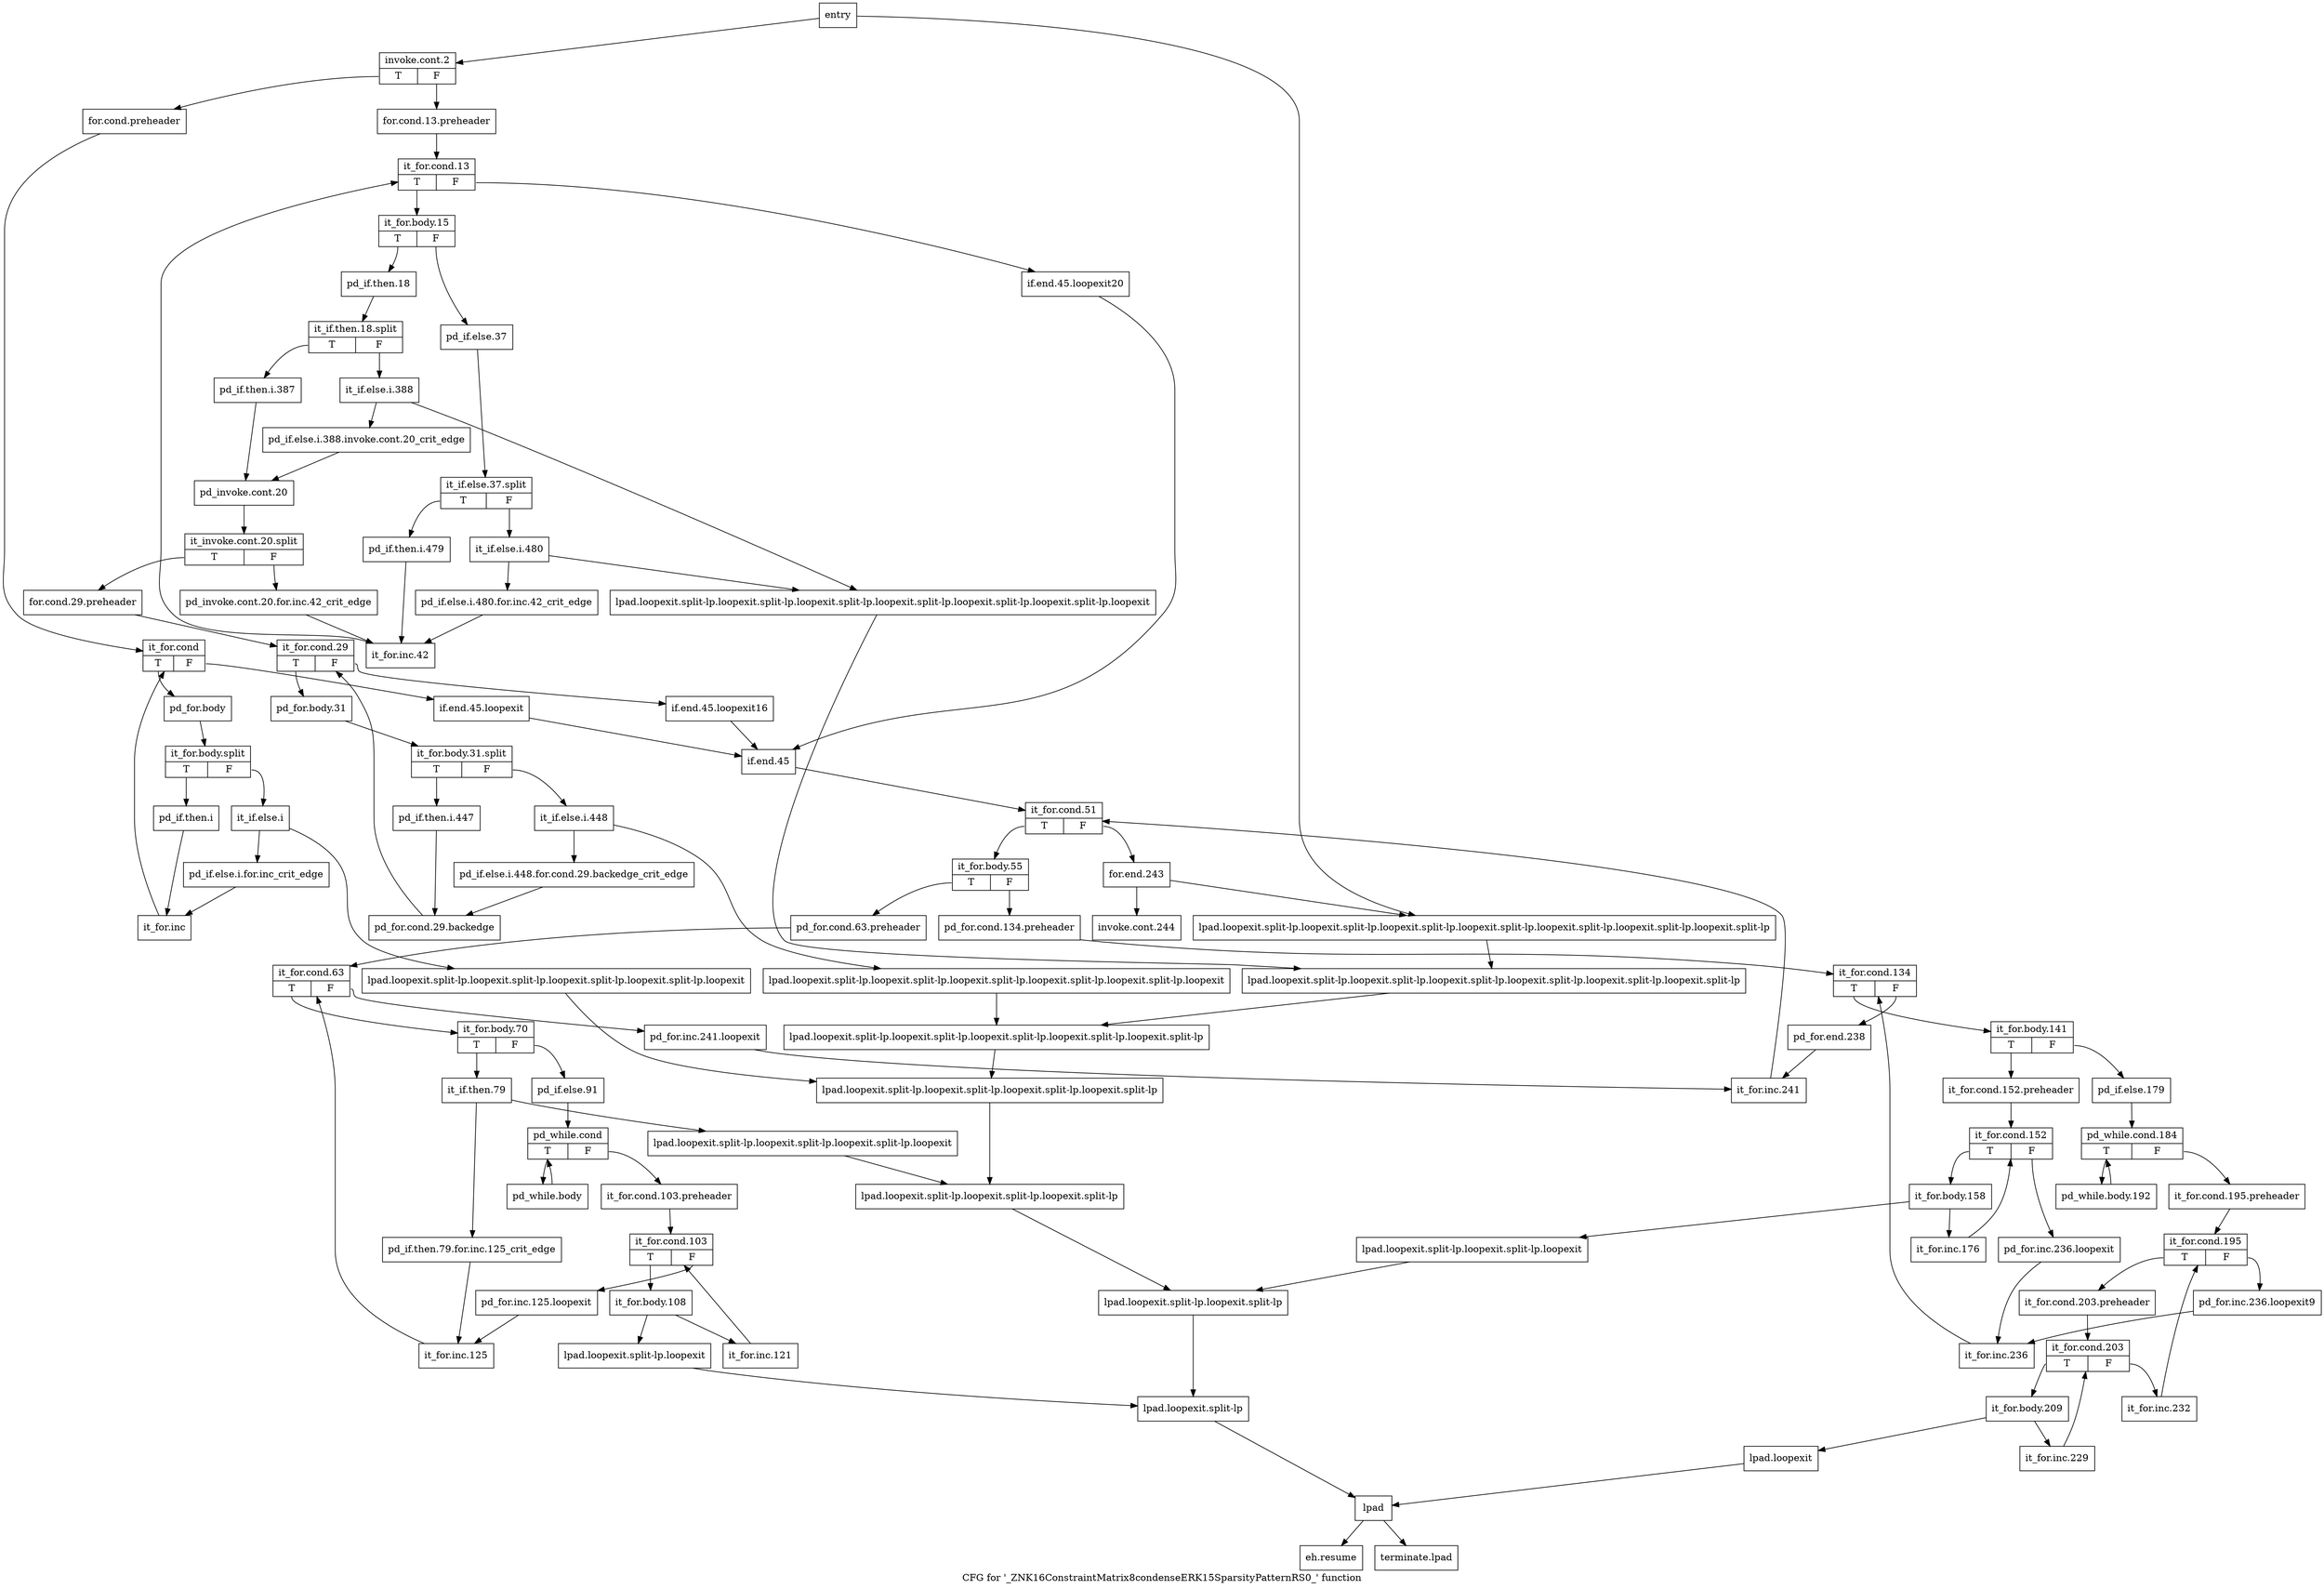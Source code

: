 digraph "CFG for '_ZNK16ConstraintMatrix8condenseERK15SparsityPatternRS0_' function" {
	label="CFG for '_ZNK16ConstraintMatrix8condenseERK15SparsityPatternRS0_' function";

	Node0x403bc10 [shape=record,label="{entry}"];
	Node0x403bc10 -> Node0x403bc60;
	Node0x403bc10 -> Node0x403c160;
	Node0x403bc60 [shape=record,label="{invoke.cont.2|{<s0>T|<s1>F}}"];
	Node0x403bc60:s0 -> Node0x403bd00;
	Node0x403bc60:s1 -> Node0x403bcb0;
	Node0x403bcb0 [shape=record,label="{for.cond.13.preheader}"];
	Node0x403bcb0 -> Node0x403c3e0;
	Node0x403bd00 [shape=record,label="{for.cond.preheader}"];
	Node0x403bd00 -> Node0x403bd50;
	Node0x403bd50 [shape=record,label="{it_for.cond|{<s0>T|<s1>F}}"];
	Node0x403bd50:s0 -> Node0x403bda0;
	Node0x403bd50:s1 -> Node0x403ca20;
	Node0x403bda0 [shape=record,label="{pd_for.body}"];
	Node0x403bda0 -> Node0x9f3b980;
	Node0x9f3b980 [shape=record,label="{it_for.body.split|{<s0>T|<s1>F}}"];
	Node0x9f3b980:s0 -> Node0x403bdf0;
	Node0x9f3b980:s1 -> Node0x403be40;
	Node0x403bdf0 [shape=record,label="{pd_if.then.i}"];
	Node0x403bdf0 -> Node0x403bee0;
	Node0x403be40 [shape=record,label="{it_if.else.i}"];
	Node0x403be40 -> Node0x403be90;
	Node0x403be40 -> Node0x403c070;
	Node0x403be90 [shape=record,label="{pd_if.else.i.for.inc_crit_edge}"];
	Node0x403be90 -> Node0x403bee0;
	Node0x403bee0 [shape=record,label="{it_for.inc}"];
	Node0x403bee0 -> Node0x403bd50;
	Node0x403bf30 [shape=record,label="{lpad.loopexit}"];
	Node0x403bf30 -> Node0x403c390;
	Node0x403bf80 [shape=record,label="{lpad.loopexit.split-lp.loopexit}"];
	Node0x403bf80 -> Node0x403c340;
	Node0x403bfd0 [shape=record,label="{lpad.loopexit.split-lp.loopexit.split-lp.loopexit}"];
	Node0x403bfd0 -> Node0x403c2f0;
	Node0x403c020 [shape=record,label="{lpad.loopexit.split-lp.loopexit.split-lp.loopexit.split-lp.loopexit}"];
	Node0x403c020 -> Node0x403c2a0;
	Node0x403c070 [shape=record,label="{lpad.loopexit.split-lp.loopexit.split-lp.loopexit.split-lp.loopexit.split-lp.loopexit}"];
	Node0x403c070 -> Node0x403c250;
	Node0x403c0c0 [shape=record,label="{lpad.loopexit.split-lp.loopexit.split-lp.loopexit.split-lp.loopexit.split-lp.loopexit.split-lp.loopexit}"];
	Node0x403c0c0 -> Node0x403c200;
	Node0x403c110 [shape=record,label="{lpad.loopexit.split-lp.loopexit.split-lp.loopexit.split-lp.loopexit.split-lp.loopexit.split-lp.loopexit.split-lp.loopexit}"];
	Node0x403c110 -> Node0x403c1b0;
	Node0x403c160 [shape=record,label="{lpad.loopexit.split-lp.loopexit.split-lp.loopexit.split-lp.loopexit.split-lp.loopexit.split-lp.loopexit.split-lp.loopexit.split-lp}"];
	Node0x403c160 -> Node0x403c1b0;
	Node0x403c1b0 [shape=record,label="{lpad.loopexit.split-lp.loopexit.split-lp.loopexit.split-lp.loopexit.split-lp.loopexit.split-lp.loopexit.split-lp}"];
	Node0x403c1b0 -> Node0x403c200;
	Node0x403c200 [shape=record,label="{lpad.loopexit.split-lp.loopexit.split-lp.loopexit.split-lp.loopexit.split-lp.loopexit.split-lp}"];
	Node0x403c200 -> Node0x403c250;
	Node0x403c250 [shape=record,label="{lpad.loopexit.split-lp.loopexit.split-lp.loopexit.split-lp.loopexit.split-lp}"];
	Node0x403c250 -> Node0x403c2a0;
	Node0x403c2a0 [shape=record,label="{lpad.loopexit.split-lp.loopexit.split-lp.loopexit.split-lp}"];
	Node0x403c2a0 -> Node0x403c2f0;
	Node0x403c2f0 [shape=record,label="{lpad.loopexit.split-lp.loopexit.split-lp}"];
	Node0x403c2f0 -> Node0x403c340;
	Node0x403c340 [shape=record,label="{lpad.loopexit.split-lp}"];
	Node0x403c340 -> Node0x403c390;
	Node0x403c390 [shape=record,label="{lpad}"];
	Node0x403c390 -> Node0x403d830;
	Node0x403c390 -> Node0x403d880;
	Node0x403c3e0 [shape=record,label="{it_for.cond.13|{<s0>T|<s1>F}}"];
	Node0x403c3e0:s0 -> Node0x403c430;
	Node0x403c3e0:s1 -> Node0x403cac0;
	Node0x403c430 [shape=record,label="{it_for.body.15|{<s0>T|<s1>F}}"];
	Node0x403c430:s0 -> Node0x403c480;
	Node0x403c430:s1 -> Node0x403c890;
	Node0x403c480 [shape=record,label="{pd_if.then.18}"];
	Node0x403c480 -> Node0x9dd7720;
	Node0x9dd7720 [shape=record,label="{it_if.then.18.split|{<s0>T|<s1>F}}"];
	Node0x9dd7720:s0 -> Node0x403c4d0;
	Node0x9dd7720:s1 -> Node0x403c520;
	Node0x403c4d0 [shape=record,label="{pd_if.then.i.387}"];
	Node0x403c4d0 -> Node0x403c5c0;
	Node0x403c520 [shape=record,label="{it_if.else.i.388}"];
	Node0x403c520 -> Node0x403c570;
	Node0x403c520 -> Node0x403c110;
	Node0x403c570 [shape=record,label="{pd_if.else.i.388.invoke.cont.20_crit_edge}"];
	Node0x403c570 -> Node0x403c5c0;
	Node0x403c5c0 [shape=record,label="{pd_invoke.cont.20}"];
	Node0x403c5c0 -> Node0x9f3aab0;
	Node0x9f3aab0 [shape=record,label="{it_invoke.cont.20.split|{<s0>T|<s1>F}}"];
	Node0x9f3aab0:s0 -> Node0x403c660;
	Node0x9f3aab0:s1 -> Node0x403c610;
	Node0x403c610 [shape=record,label="{pd_invoke.cont.20.for.inc.42_crit_edge}"];
	Node0x403c610 -> Node0x403c9d0;
	Node0x403c660 [shape=record,label="{for.cond.29.preheader}"];
	Node0x403c660 -> Node0x403c6b0;
	Node0x403c6b0 [shape=record,label="{it_for.cond.29|{<s0>T|<s1>F}}"];
	Node0x403c6b0:s0 -> Node0x403c700;
	Node0x403c6b0:s1 -> Node0x403ca70;
	Node0x403c700 [shape=record,label="{pd_for.body.31}"];
	Node0x403c700 -> Node0x9f3a6b0;
	Node0x9f3a6b0 [shape=record,label="{it_for.body.31.split|{<s0>T|<s1>F}}"];
	Node0x9f3a6b0:s0 -> Node0x403c750;
	Node0x9f3a6b0:s1 -> Node0x403c7a0;
	Node0x403c750 [shape=record,label="{pd_if.then.i.447}"];
	Node0x403c750 -> Node0x403c840;
	Node0x403c7a0 [shape=record,label="{it_if.else.i.448}"];
	Node0x403c7a0 -> Node0x403c7f0;
	Node0x403c7a0 -> Node0x403c0c0;
	Node0x403c7f0 [shape=record,label="{pd_if.else.i.448.for.cond.29.backedge_crit_edge}"];
	Node0x403c7f0 -> Node0x403c840;
	Node0x403c840 [shape=record,label="{pd_for.cond.29.backedge}"];
	Node0x403c840 -> Node0x403c6b0;
	Node0x403c890 [shape=record,label="{pd_if.else.37}"];
	Node0x403c890 -> Node0x9f39fd0;
	Node0x9f39fd0 [shape=record,label="{it_if.else.37.split|{<s0>T|<s1>F}}"];
	Node0x9f39fd0:s0 -> Node0x403c8e0;
	Node0x9f39fd0:s1 -> Node0x403c930;
	Node0x403c8e0 [shape=record,label="{pd_if.then.i.479}"];
	Node0x403c8e0 -> Node0x403c9d0;
	Node0x403c930 [shape=record,label="{it_if.else.i.480}"];
	Node0x403c930 -> Node0x403c980;
	Node0x403c930 -> Node0x403c110;
	Node0x403c980 [shape=record,label="{pd_if.else.i.480.for.inc.42_crit_edge}"];
	Node0x403c980 -> Node0x403c9d0;
	Node0x403c9d0 [shape=record,label="{it_for.inc.42}"];
	Node0x403c9d0 -> Node0x403c3e0;
	Node0x403ca20 [shape=record,label="{if.end.45.loopexit}"];
	Node0x403ca20 -> Node0x403cb10;
	Node0x403ca70 [shape=record,label="{if.end.45.loopexit16}"];
	Node0x403ca70 -> Node0x403cb10;
	Node0x403cac0 [shape=record,label="{if.end.45.loopexit20}"];
	Node0x403cac0 -> Node0x403cb10;
	Node0x403cb10 [shape=record,label="{if.end.45}"];
	Node0x403cb10 -> Node0x403cb60;
	Node0x403cb60 [shape=record,label="{it_for.cond.51|{<s0>T|<s1>F}}"];
	Node0x403cb60:s0 -> Node0x403cbb0;
	Node0x403cb60:s1 -> Node0x403d790;
	Node0x403cbb0 [shape=record,label="{it_for.body.55|{<s0>T|<s1>F}}"];
	Node0x403cbb0:s0 -> Node0x403cc50;
	Node0x403cbb0:s1 -> Node0x403cc00;
	Node0x403cc00 [shape=record,label="{pd_for.cond.134.preheader}"];
	Node0x403cc00 -> Node0x403d0b0;
	Node0x403cc50 [shape=record,label="{pd_for.cond.63.preheader}"];
	Node0x403cc50 -> Node0x403cca0;
	Node0x403cca0 [shape=record,label="{it_for.cond.63|{<s0>T|<s1>F}}"];
	Node0x403cca0:s0 -> Node0x403ccf0;
	Node0x403cca0:s1 -> Node0x403d6f0;
	Node0x403ccf0 [shape=record,label="{it_for.body.70|{<s0>T|<s1>F}}"];
	Node0x403ccf0:s0 -> Node0x403cd40;
	Node0x403ccf0:s1 -> Node0x403cde0;
	Node0x403cd40 [shape=record,label="{it_if.then.79}"];
	Node0x403cd40 -> Node0x403cd90;
	Node0x403cd40 -> Node0x403c020;
	Node0x403cd90 [shape=record,label="{pd_if.then.79.for.inc.125_crit_edge}"];
	Node0x403cd90 -> Node0x403d060;
	Node0x403cde0 [shape=record,label="{pd_if.else.91}"];
	Node0x403cde0 -> Node0x403ce30;
	Node0x403ce30 [shape=record,label="{pd_while.cond|{<s0>T|<s1>F}}"];
	Node0x403ce30:s0 -> Node0x403ced0;
	Node0x403ce30:s1 -> Node0x403ce80;
	Node0x403ce80 [shape=record,label="{it_for.cond.103.preheader}"];
	Node0x403ce80 -> Node0x403cf20;
	Node0x403ced0 [shape=record,label="{pd_while.body}"];
	Node0x403ced0 -> Node0x403ce30;
	Node0x403cf20 [shape=record,label="{it_for.cond.103|{<s0>T|<s1>F}}"];
	Node0x403cf20:s0 -> Node0x403cf70;
	Node0x403cf20:s1 -> Node0x403d010;
	Node0x403cf70 [shape=record,label="{it_for.body.108}"];
	Node0x403cf70 -> Node0x403cfc0;
	Node0x403cf70 -> Node0x403bf80;
	Node0x403cfc0 [shape=record,label="{it_for.inc.121}"];
	Node0x403cfc0 -> Node0x403cf20;
	Node0x403d010 [shape=record,label="{pd_for.inc.125.loopexit}"];
	Node0x403d010 -> Node0x403d060;
	Node0x403d060 [shape=record,label="{it_for.inc.125}"];
	Node0x403d060 -> Node0x403cca0;
	Node0x403d0b0 [shape=record,label="{it_for.cond.134|{<s0>T|<s1>F}}"];
	Node0x403d0b0:s0 -> Node0x403d100;
	Node0x403d0b0:s1 -> Node0x403d6a0;
	Node0x403d100 [shape=record,label="{it_for.body.141|{<s0>T|<s1>F}}"];
	Node0x403d100:s0 -> Node0x403d150;
	Node0x403d100:s1 -> Node0x403d290;
	Node0x403d150 [shape=record,label="{it_for.cond.152.preheader}"];
	Node0x403d150 -> Node0x403d1a0;
	Node0x403d1a0 [shape=record,label="{it_for.cond.152|{<s0>T|<s1>F}}"];
	Node0x403d1a0:s0 -> Node0x403d1f0;
	Node0x403d1a0:s1 -> Node0x403d5b0;
	Node0x403d1f0 [shape=record,label="{it_for.body.158}"];
	Node0x403d1f0 -> Node0x403d240;
	Node0x403d1f0 -> Node0x403bfd0;
	Node0x403d240 [shape=record,label="{it_for.inc.176}"];
	Node0x403d240 -> Node0x403d1a0;
	Node0x403d290 [shape=record,label="{pd_if.else.179}"];
	Node0x403d290 -> Node0x403d2e0;
	Node0x403d2e0 [shape=record,label="{pd_while.cond.184|{<s0>T|<s1>F}}"];
	Node0x403d2e0:s0 -> Node0x403d380;
	Node0x403d2e0:s1 -> Node0x403d330;
	Node0x403d330 [shape=record,label="{it_for.cond.195.preheader}"];
	Node0x403d330 -> Node0x403d3d0;
	Node0x403d380 [shape=record,label="{pd_while.body.192}"];
	Node0x403d380 -> Node0x403d2e0;
	Node0x403d3d0 [shape=record,label="{it_for.cond.195|{<s0>T|<s1>F}}"];
	Node0x403d3d0:s0 -> Node0x403d420;
	Node0x403d3d0:s1 -> Node0x403d600;
	Node0x403d420 [shape=record,label="{it_for.cond.203.preheader}"];
	Node0x403d420 -> Node0x403d470;
	Node0x403d470 [shape=record,label="{it_for.cond.203|{<s0>T|<s1>F}}"];
	Node0x403d470:s0 -> Node0x403d4c0;
	Node0x403d470:s1 -> Node0x403d560;
	Node0x403d4c0 [shape=record,label="{it_for.body.209}"];
	Node0x403d4c0 -> Node0x403d510;
	Node0x403d4c0 -> Node0x403bf30;
	Node0x403d510 [shape=record,label="{it_for.inc.229}"];
	Node0x403d510 -> Node0x403d470;
	Node0x403d560 [shape=record,label="{it_for.inc.232}"];
	Node0x403d560 -> Node0x403d3d0;
	Node0x403d5b0 [shape=record,label="{pd_for.inc.236.loopexit}"];
	Node0x403d5b0 -> Node0x403d650;
	Node0x403d600 [shape=record,label="{pd_for.inc.236.loopexit9}"];
	Node0x403d600 -> Node0x403d650;
	Node0x403d650 [shape=record,label="{it_for.inc.236}"];
	Node0x403d650 -> Node0x403d0b0;
	Node0x403d6a0 [shape=record,label="{pd_for.end.238}"];
	Node0x403d6a0 -> Node0x403d740;
	Node0x403d6f0 [shape=record,label="{pd_for.inc.241.loopexit}"];
	Node0x403d6f0 -> Node0x403d740;
	Node0x403d740 [shape=record,label="{it_for.inc.241}"];
	Node0x403d740 -> Node0x403cb60;
	Node0x403d790 [shape=record,label="{for.end.243}"];
	Node0x403d790 -> Node0x403d7e0;
	Node0x403d790 -> Node0x403c160;
	Node0x403d7e0 [shape=record,label="{invoke.cont.244}"];
	Node0x403d830 [shape=record,label="{eh.resume}"];
	Node0x403d880 [shape=record,label="{terminate.lpad}"];
}
